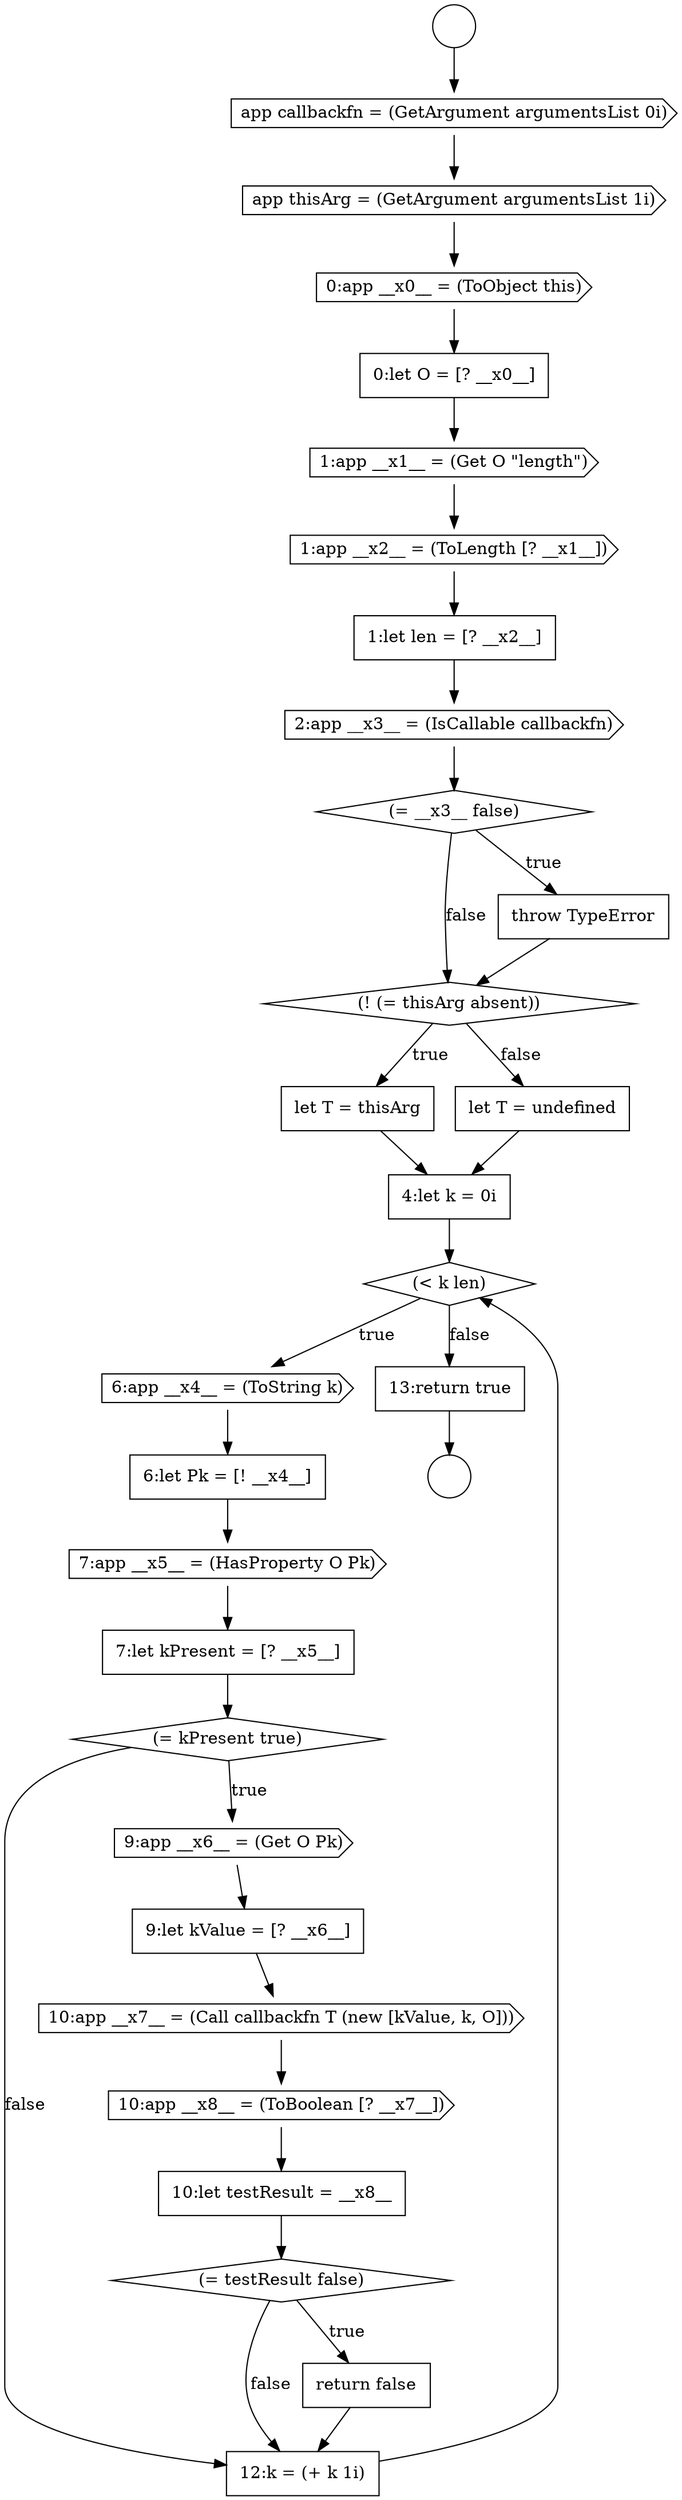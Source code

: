 digraph {
  node14139 [shape=cds, label=<<font color="black">1:app __x1__ = (Get O &quot;length&quot;)</font>> color="black" fillcolor="white" style=filled]
  node14156 [shape=none, margin=0, label=<<font color="black">
    <table border="0" cellborder="1" cellspacing="0" cellpadding="10">
      <tr><td align="left">9:let kValue = [? __x6__]</td></tr>
    </table>
  </font>> color="black" fillcolor="white" style=filled]
  node14149 [shape=diamond, label=<<font color="black">(&lt; k len)</font>> color="black" fillcolor="white" style=filled]
  node14160 [shape=diamond, label=<<font color="black">(= testResult false)</font>> color="black" fillcolor="white" style=filled]
  node14162 [shape=none, margin=0, label=<<font color="black">
    <table border="0" cellborder="1" cellspacing="0" cellpadding="10">
      <tr><td align="left">12:k = (+ k 1i)</td></tr>
    </table>
  </font>> color="black" fillcolor="white" style=filled]
  node14135 [shape=cds, label=<<font color="black">app callbackfn = (GetArgument argumentsList 0i)</font>> color="black" fillcolor="white" style=filled]
  node14148 [shape=none, margin=0, label=<<font color="black">
    <table border="0" cellborder="1" cellspacing="0" cellpadding="10">
      <tr><td align="left">4:let k = 0i</td></tr>
    </table>
  </font>> color="black" fillcolor="white" style=filled]
  node14157 [shape=cds, label=<<font color="black">10:app __x7__ = (Call callbackfn T (new [kValue, k, O]))</font>> color="black" fillcolor="white" style=filled]
  node14146 [shape=none, margin=0, label=<<font color="black">
    <table border="0" cellborder="1" cellspacing="0" cellpadding="10">
      <tr><td align="left">let T = thisArg</td></tr>
    </table>
  </font>> color="black" fillcolor="white" style=filled]
  node14137 [shape=cds, label=<<font color="black">0:app __x0__ = (ToObject this)</font>> color="black" fillcolor="white" style=filled]
  node14154 [shape=diamond, label=<<font color="black">(= kPresent true)</font>> color="black" fillcolor="white" style=filled]
  node14158 [shape=cds, label=<<font color="black">10:app __x8__ = (ToBoolean [? __x7__])</font>> color="black" fillcolor="white" style=filled]
  node14143 [shape=diamond, label=<<font color="black">(= __x3__ false)</font>> color="black" fillcolor="white" style=filled]
  node14145 [shape=diamond, label=<<font color="black">(! (= thisArg absent))</font>> color="black" fillcolor="white" style=filled]
  node14133 [shape=circle label=" " color="black" fillcolor="white" style=filled]
  node14150 [shape=cds, label=<<font color="black">6:app __x4__ = (ToString k)</font>> color="black" fillcolor="white" style=filled]
  node14159 [shape=none, margin=0, label=<<font color="black">
    <table border="0" cellborder="1" cellspacing="0" cellpadding="10">
      <tr><td align="left">10:let testResult = __x8__</td></tr>
    </table>
  </font>> color="black" fillcolor="white" style=filled]
  node14155 [shape=cds, label=<<font color="black">9:app __x6__ = (Get O Pk)</font>> color="black" fillcolor="white" style=filled]
  node14136 [shape=cds, label=<<font color="black">app thisArg = (GetArgument argumentsList 1i)</font>> color="black" fillcolor="white" style=filled]
  node14141 [shape=none, margin=0, label=<<font color="black">
    <table border="0" cellborder="1" cellspacing="0" cellpadding="10">
      <tr><td align="left">1:let len = [? __x2__]</td></tr>
    </table>
  </font>> color="black" fillcolor="white" style=filled]
  node14152 [shape=cds, label=<<font color="black">7:app __x5__ = (HasProperty O Pk)</font>> color="black" fillcolor="white" style=filled]
  node14147 [shape=none, margin=0, label=<<font color="black">
    <table border="0" cellborder="1" cellspacing="0" cellpadding="10">
      <tr><td align="left">let T = undefined</td></tr>
    </table>
  </font>> color="black" fillcolor="white" style=filled]
  node14142 [shape=cds, label=<<font color="black">2:app __x3__ = (IsCallable callbackfn)</font>> color="black" fillcolor="white" style=filled]
  node14153 [shape=none, margin=0, label=<<font color="black">
    <table border="0" cellborder="1" cellspacing="0" cellpadding="10">
      <tr><td align="left">7:let kPresent = [? __x5__]</td></tr>
    </table>
  </font>> color="black" fillcolor="white" style=filled]
  node14163 [shape=none, margin=0, label=<<font color="black">
    <table border="0" cellborder="1" cellspacing="0" cellpadding="10">
      <tr><td align="left">13:return true</td></tr>
    </table>
  </font>> color="black" fillcolor="white" style=filled]
  node14144 [shape=none, margin=0, label=<<font color="black">
    <table border="0" cellborder="1" cellspacing="0" cellpadding="10">
      <tr><td align="left">throw TypeError</td></tr>
    </table>
  </font>> color="black" fillcolor="white" style=filled]
  node14134 [shape=circle label=" " color="black" fillcolor="white" style=filled]
  node14161 [shape=none, margin=0, label=<<font color="black">
    <table border="0" cellborder="1" cellspacing="0" cellpadding="10">
      <tr><td align="left">return false</td></tr>
    </table>
  </font>> color="black" fillcolor="white" style=filled]
  node14151 [shape=none, margin=0, label=<<font color="black">
    <table border="0" cellborder="1" cellspacing="0" cellpadding="10">
      <tr><td align="left">6:let Pk = [! __x4__]</td></tr>
    </table>
  </font>> color="black" fillcolor="white" style=filled]
  node14138 [shape=none, margin=0, label=<<font color="black">
    <table border="0" cellborder="1" cellspacing="0" cellpadding="10">
      <tr><td align="left">0:let O = [? __x0__]</td></tr>
    </table>
  </font>> color="black" fillcolor="white" style=filled]
  node14140 [shape=cds, label=<<font color="black">1:app __x2__ = (ToLength [? __x1__])</font>> color="black" fillcolor="white" style=filled]
  node14140 -> node14141 [ color="black"]
  node14153 -> node14154 [ color="black"]
  node14154 -> node14155 [label=<<font color="black">true</font>> color="black"]
  node14154 -> node14162 [label=<<font color="black">false</font>> color="black"]
  node14161 -> node14162 [ color="black"]
  node14142 -> node14143 [ color="black"]
  node14150 -> node14151 [ color="black"]
  node14138 -> node14139 [ color="black"]
  node14143 -> node14144 [label=<<font color="black">true</font>> color="black"]
  node14143 -> node14145 [label=<<font color="black">false</font>> color="black"]
  node14136 -> node14137 [ color="black"]
  node14144 -> node14145 [ color="black"]
  node14151 -> node14152 [ color="black"]
  node14159 -> node14160 [ color="black"]
  node14157 -> node14158 [ color="black"]
  node14156 -> node14157 [ color="black"]
  node14145 -> node14146 [label=<<font color="black">true</font>> color="black"]
  node14145 -> node14147 [label=<<font color="black">false</font>> color="black"]
  node14160 -> node14161 [label=<<font color="black">true</font>> color="black"]
  node14160 -> node14162 [label=<<font color="black">false</font>> color="black"]
  node14141 -> node14142 [ color="black"]
  node14146 -> node14148 [ color="black"]
  node14147 -> node14148 [ color="black"]
  node14135 -> node14136 [ color="black"]
  node14155 -> node14156 [ color="black"]
  node14163 -> node14134 [ color="black"]
  node14152 -> node14153 [ color="black"]
  node14149 -> node14150 [label=<<font color="black">true</font>> color="black"]
  node14149 -> node14163 [label=<<font color="black">false</font>> color="black"]
  node14162 -> node14149 [ color="black"]
  node14158 -> node14159 [ color="black"]
  node14148 -> node14149 [ color="black"]
  node14139 -> node14140 [ color="black"]
  node14137 -> node14138 [ color="black"]
  node14133 -> node14135 [ color="black"]
}
